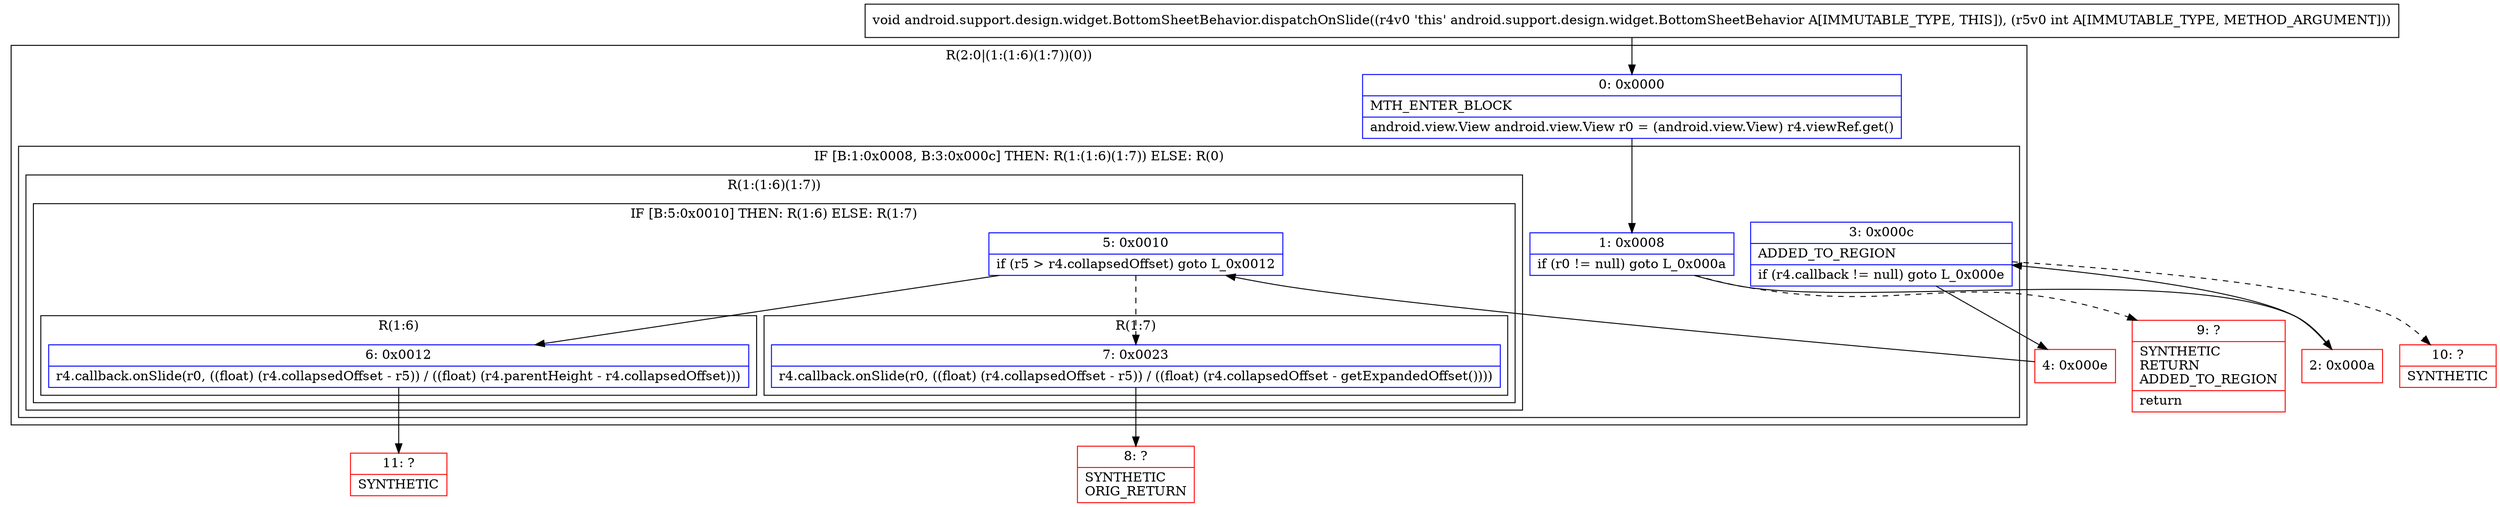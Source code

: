 digraph "CFG forandroid.support.design.widget.BottomSheetBehavior.dispatchOnSlide(I)V" {
subgraph cluster_Region_240989599 {
label = "R(2:0|(1:(1:6)(1:7))(0))";
node [shape=record,color=blue];
Node_0 [shape=record,label="{0\:\ 0x0000|MTH_ENTER_BLOCK\l|android.view.View android.view.View r0 = (android.view.View) r4.viewRef.get()\l}"];
subgraph cluster_IfRegion_1797320802 {
label = "IF [B:1:0x0008, B:3:0x000c] THEN: R(1:(1:6)(1:7)) ELSE: R(0)";
node [shape=record,color=blue];
Node_1 [shape=record,label="{1\:\ 0x0008|if (r0 != null) goto L_0x000a\l}"];
Node_3 [shape=record,label="{3\:\ 0x000c|ADDED_TO_REGION\l|if (r4.callback != null) goto L_0x000e\l}"];
subgraph cluster_Region_1908393612 {
label = "R(1:(1:6)(1:7))";
node [shape=record,color=blue];
subgraph cluster_IfRegion_1677646794 {
label = "IF [B:5:0x0010] THEN: R(1:6) ELSE: R(1:7)";
node [shape=record,color=blue];
Node_5 [shape=record,label="{5\:\ 0x0010|if (r5 \> r4.collapsedOffset) goto L_0x0012\l}"];
subgraph cluster_Region_2058952150 {
label = "R(1:6)";
node [shape=record,color=blue];
Node_6 [shape=record,label="{6\:\ 0x0012|r4.callback.onSlide(r0, ((float) (r4.collapsedOffset \- r5)) \/ ((float) (r4.parentHeight \- r4.collapsedOffset)))\l}"];
}
subgraph cluster_Region_1443688947 {
label = "R(1:7)";
node [shape=record,color=blue];
Node_7 [shape=record,label="{7\:\ 0x0023|r4.callback.onSlide(r0, ((float) (r4.collapsedOffset \- r5)) \/ ((float) (r4.collapsedOffset \- getExpandedOffset())))\l}"];
}
}
}
subgraph cluster_Region_1691073153 {
label = "R(0)";
node [shape=record,color=blue];
}
}
}
Node_2 [shape=record,color=red,label="{2\:\ 0x000a}"];
Node_4 [shape=record,color=red,label="{4\:\ 0x000e}"];
Node_8 [shape=record,color=red,label="{8\:\ ?|SYNTHETIC\lORIG_RETURN\l}"];
Node_9 [shape=record,color=red,label="{9\:\ ?|SYNTHETIC\lRETURN\lADDED_TO_REGION\l|return\l}"];
Node_10 [shape=record,color=red,label="{10\:\ ?|SYNTHETIC\l}"];
Node_11 [shape=record,color=red,label="{11\:\ ?|SYNTHETIC\l}"];
MethodNode[shape=record,label="{void android.support.design.widget.BottomSheetBehavior.dispatchOnSlide((r4v0 'this' android.support.design.widget.BottomSheetBehavior A[IMMUTABLE_TYPE, THIS]), (r5v0 int A[IMMUTABLE_TYPE, METHOD_ARGUMENT])) }"];
MethodNode -> Node_0;
Node_0 -> Node_1;
Node_1 -> Node_2;
Node_1 -> Node_9[style=dashed];
Node_3 -> Node_4;
Node_3 -> Node_10[style=dashed];
Node_5 -> Node_6;
Node_5 -> Node_7[style=dashed];
Node_6 -> Node_11;
Node_7 -> Node_8;
Node_2 -> Node_3;
Node_4 -> Node_5;
}

